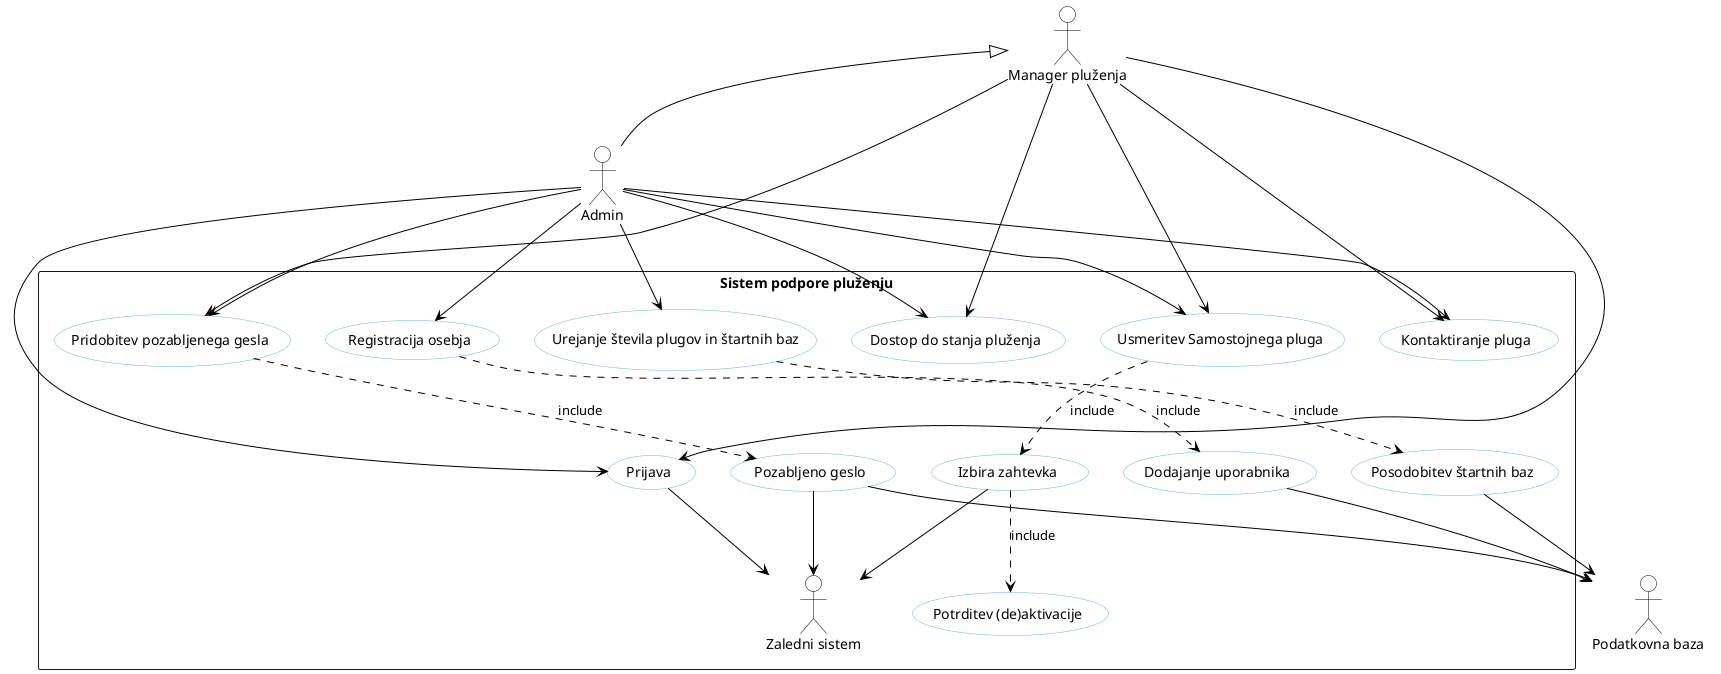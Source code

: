 @startuml
skinparam backgroundcolor transparent
skinparam defaultTextAlignment center
skinparam usecase {
  backgroundColor white
  borderColor #5FB8EC
  arrowColor black
}
skinparam actorBorderColor black
skinparam actorBackgroundColor white

' left to right direction

' scale 0.8
' scale 20000 width
' scale max 10024 width




' actor "Neregistriran uporabnik" AS NU
' actor "Ustaljeni plug" AS UP
' actor "Stranka" AS S
' actor "Samostojni plug" AS SP
together {
actor "Admin" AS A
actor "Manager pluženja" AS MP
}
actor "Podatkovna baza" AS PB


rectangle "Sistem podpore pluženju" {
  actor "Zaledni sistem" AS ZS
  usecase "Dostop do stanja pluženja" AS DDSP
  ' usecase "Registracija Stranke" AS RS
  usecase "Prijava" AS P
  usecase "Kontaktiranje pluga" AS KP
  usecase "Urejanje števila plugov in štartnih baz" AS USPISP
  ' usecase "Aktivacija pluga" AS AP
  ' usecase "Deaktivacija pluga" AS DP
  ' usecase "Oddaja zahtevka za pluženje" AS OZZP
  ' usecase "Izbira naloge pluženja" AS INP
  usecase "Usmeritev Samostojnega pluga" AS USP
  usecase "Registracija osebja" AS RO
  usecase "Pridobitev pozabljenega gesla" AS PPG
  ' usecase "Poskus registracije" AS PR1
  ' usecase "Potrditev registracije" AS PR2
  usecase "Posodobitev štartnih baz" AS PSB
  usecase "Potrditev (de)aktivacije" AS PDA
  ' usecase "Dodajanje zahtevka" AS DZ
  usecase "Izbira zahtevka" AS IZ
  usecase "Dodajanje uporabnika" AS DU
  usecase "Pozabljeno geslo" AS PG
}

' razsirjanji
A -up-|> MP
' UP -up-|> SP

' NU -down-> (DDSP)
' NU -down-> (RS)

A -down-> (DDSP)
A -down-> (P)
A -down-> (KP)
A -down-> (USPISP)
A -down-> (USP)
A -down-> (RO)
A -down-> (PPG)

' UP -down-> (P)
' UP -down-> (AP)
' UP -down-> (DP)
' UP -down-> (INP)
' UP -down-> (PPG)

' S -down-> (DDSP)
' S -down-> (P)
' S -down-> (OZZP)
' S -down-> (PPG)

' SP -down-> (P)
' SP -down-> (INP)
' SP -down-> (PPG)

MP -down-> (DDSP)
MP -down-> (P)
MP -down-> (KP)
MP -down-> (USP)
MP -down-> (PPG)




' (RS) .down.> (PR1) : include
' (RS) .down.> (PR2) : include
' (RS) -down-> (ZS)

(P) -down-> (ZS)

(USPISP) .down.> (PSB) : include

' (AP) .down.> (PDA) : include

' (DP) .down.> (PDA) : include

' (OZZP) .down.> (DZ) : include

' (INP) .down.> (IZ) : include

(USP) .down.> (IZ) : include

(RO) .down.> (DU) : include

(PPG) .down.> (PG) : include












' (PR1) -down-> (PB)

' (PR2) -down-> (PB)
' (PR2) .down.> (DU) : include
' (ZS) .down.> (PR2) : include

(PSB) -down-> (PB)

' (PDA) -down-> (ZS)

' (DZ) -down-> (PB)
' (DZ) -down-> (ZS)

(IZ) .down.> (PDA) :include
(IZ) -down-> (ZS)

(DU) -down-> (PB)

(PG) -down-> (PB)
(PG) -down-> (ZS)



' U1 -> (PU1)
' U2 --> (PU2)
' (PU4) -down-> S1

' (PU3) .up.> (PU1) : extend
' (PU5) ..> (PU4) : include
' (PU5) -down-|> (PU2)













@enduml